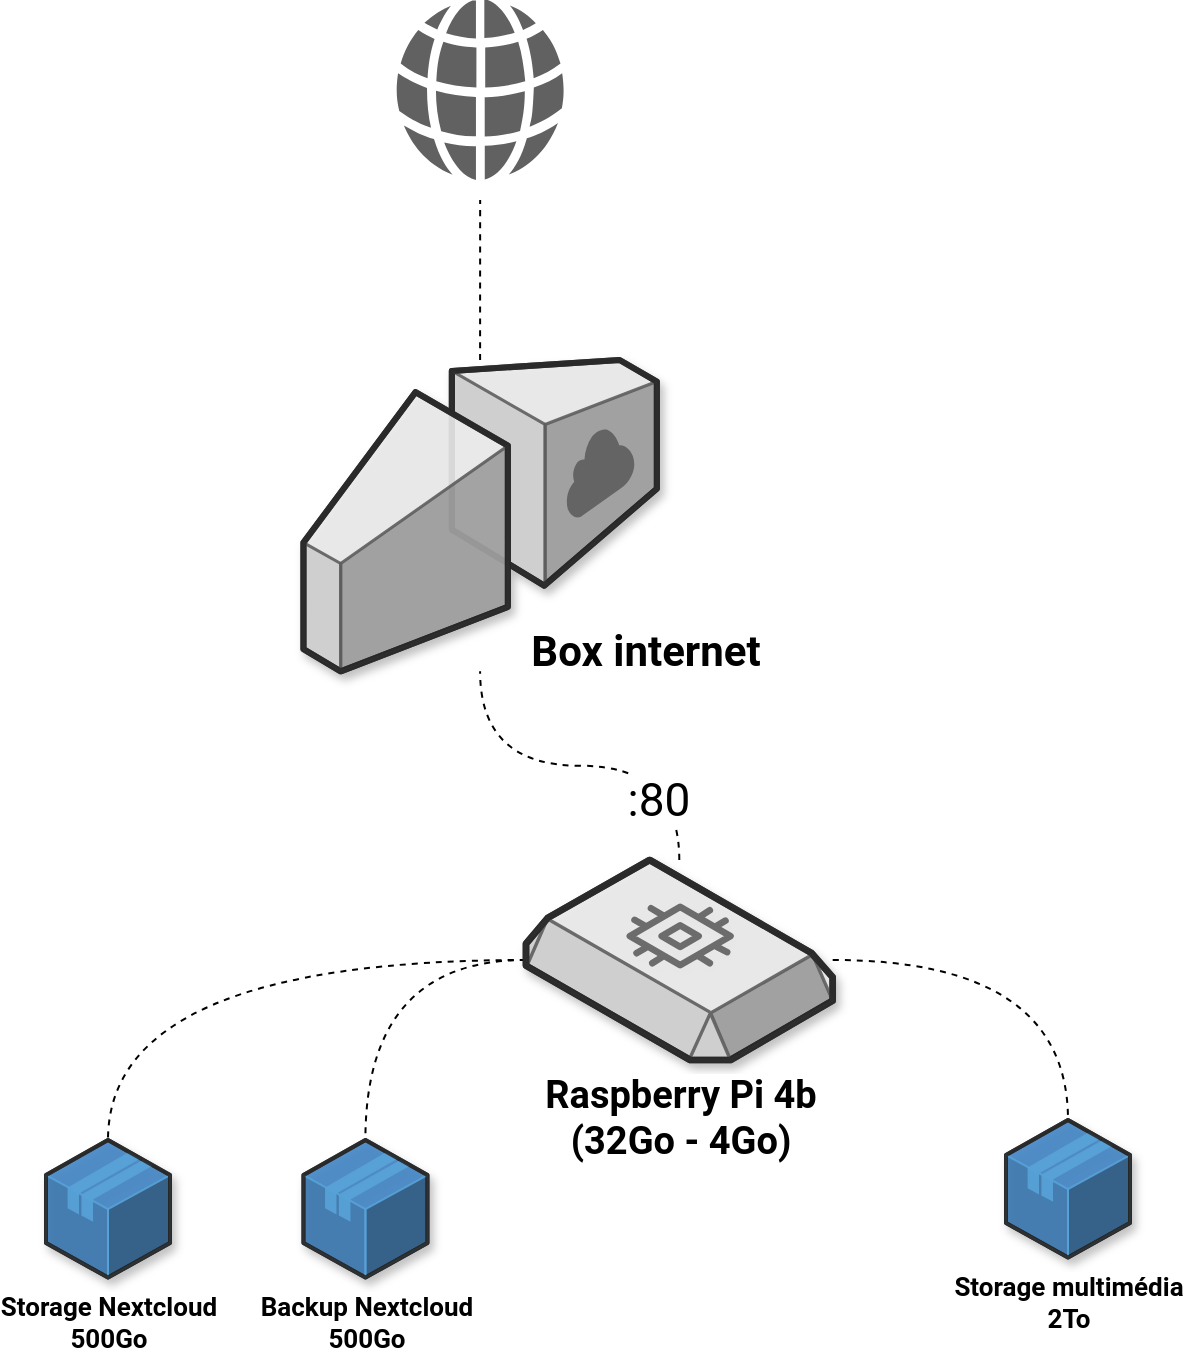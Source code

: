 <mxfile version="13.6.0" type="github" pages="4">
  <diagram id="dey2-_UVM89Uw2qqdMOH" name="Hardware">
    <mxGraphModel dx="1422" dy="936" grid="1" gridSize="10" guides="1" tooltips="1" connect="1" arrows="1" fold="1" page="1" pageScale="1" pageWidth="827" pageHeight="1169" math="0" shadow="0" extFonts="Roboto^https://fonts.googleapis.com/css?family=Roboto">
      <root>
        <mxCell id="Rhs4_uoNjugDsGz7mm6r-0" />
        <mxCell id="Rhs4_uoNjugDsGz7mm6r-1" parent="Rhs4_uoNjugDsGz7mm6r-0" />
        <mxCell id="Rhs4_uoNjugDsGz7mm6r-2" value="" style="pointerEvents=1;shadow=0;dashed=0;html=1;strokeColor=none;fillColor=#505050;labelPosition=center;verticalLabelPosition=bottom;verticalAlign=top;outlineConnect=0;align=center;shape=mxgraph.office.concepts.globe_internet;labelBackgroundColor=#ffffff;fontFamily=Garamond;fontSize=22;fontColor=#000000;opacity=90;" parent="Rhs4_uoNjugDsGz7mm6r-1" vertex="1">
          <mxGeometry x="324.87" width="84.43" height="90" as="geometry" />
        </mxCell>
        <mxCell id="Rhs4_uoNjugDsGz7mm6r-8" style="edgeStyle=orthogonalEdgeStyle;curved=1;rounded=0;orthogonalLoop=1;jettySize=auto;html=1;dashed=1;endArrow=none;endFill=0;fontFamily=Garamond;fontSize=22;fontColor=#000000;" parent="Rhs4_uoNjugDsGz7mm6r-1" source="Rhs4_uoNjugDsGz7mm6r-3" target="Rhs4_uoNjugDsGz7mm6r-6" edge="1">
          <mxGeometry relative="1" as="geometry" />
        </mxCell>
        <mxCell id="Rhs4_uoNjugDsGz7mm6r-9" style="edgeStyle=orthogonalEdgeStyle;curved=1;rounded=0;orthogonalLoop=1;jettySize=auto;html=1;dashed=1;endArrow=none;endFill=0;fontFamily=Garamond;fontSize=22;fontColor=#000000;" parent="Rhs4_uoNjugDsGz7mm6r-1" source="Rhs4_uoNjugDsGz7mm6r-3" target="Rhs4_uoNjugDsGz7mm6r-5" edge="1">
          <mxGeometry relative="1" as="geometry" />
        </mxCell>
        <mxCell id="-3U2eYCUA2ew7fMF2zdF-1" style="edgeStyle=orthogonalEdgeStyle;curved=1;rounded=0;orthogonalLoop=1;jettySize=auto;html=1;dashed=1;endArrow=none;endFill=0;fontFamily=Garamond;fontSize=22;fontColor=#000000;" parent="Rhs4_uoNjugDsGz7mm6r-1" source="Rhs4_uoNjugDsGz7mm6r-3" target="-3U2eYCUA2ew7fMF2zdF-0" edge="1">
          <mxGeometry relative="1" as="geometry" />
        </mxCell>
        <mxCell id="a15XGu0W07Xabe7JATBi-0" value=":80" style="edgeLabel;html=1;align=center;verticalAlign=middle;resizable=0;points=[];fontSize=23;fontFamily=Roboto;fontColor=#000000;" parent="-3U2eYCUA2ew7fMF2zdF-1" vertex="1" connectable="0">
          <mxGeometry x="-0.639" y="11" relative="1" as="geometry">
            <mxPoint x="-0.27" y="5" as="offset" />
          </mxGeometry>
        </mxCell>
        <mxCell id="muKkKXc7AgJIAD11_s4G-2" style="edgeStyle=orthogonalEdgeStyle;curved=1;rounded=0;orthogonalLoop=1;jettySize=auto;html=1;dashed=1;endArrow=none;endFill=0;fontFamily=Roboto;fontSize=13;fontColor=#000000;" parent="Rhs4_uoNjugDsGz7mm6r-1" source="Rhs4_uoNjugDsGz7mm6r-3" target="muKkKXc7AgJIAD11_s4G-0" edge="1">
          <mxGeometry relative="1" as="geometry" />
        </mxCell>
        <mxCell id="Rhs4_uoNjugDsGz7mm6r-3" value="&lt;div style=&quot;font-size: 19px;&quot;&gt;&lt;font style=&quot;font-size: 19px;&quot;&gt;Raspberry Pi 4b &lt;br style=&quot;font-size: 19px;&quot;&gt;&lt;/font&gt;&lt;/div&gt;&lt;div style=&quot;font-size: 19px;&quot;&gt;&lt;font style=&quot;font-size: 19px;&quot;&gt;(32Go - 4Go)&lt;/font&gt;&lt;/div&gt;" style="verticalLabelPosition=bottom;html=1;verticalAlign=top;strokeWidth=1;align=center;outlineConnect=0;dashed=0;outlineConnect=0;shape=mxgraph.aws3d.ebs2;fillColor=#ECECEC;strokeColor=#5E5E5E;aspect=fixed;shadow=1;labelBackgroundColor=#ffffff;fontFamily=Roboto;fontSize=19;fontColor=#000000;opacity=90;fontStyle=1" parent="Rhs4_uoNjugDsGz7mm6r-1" vertex="1">
          <mxGeometry x="390" y="430" width="153.34" height="100" as="geometry" />
        </mxCell>
        <mxCell id="Rhs4_uoNjugDsGz7mm6r-5" value="&lt;div style=&quot;font-size: 13px;&quot;&gt;Storage Nextcloud&lt;/div&gt;&lt;div style=&quot;font-size: 13px;&quot;&gt;500Go&lt;br style=&quot;font-size: 13px;&quot;&gt;&lt;/div&gt;" style="verticalLabelPosition=bottom;html=1;verticalAlign=top;strokeWidth=1;align=center;outlineConnect=0;dashed=0;outlineConnect=0;shape=mxgraph.aws3d.application;fillColor=#4286c5;strokeColor=#57A2D8;aspect=fixed;shadow=1;labelBackgroundColor=#ffffff;fontFamily=Roboto;fontSize=13;fontColor=#000000;opacity=90;fontStyle=1" parent="Rhs4_uoNjugDsGz7mm6r-1" vertex="1">
          <mxGeometry x="150" y="570" width="62" height="68.8" as="geometry" />
        </mxCell>
        <mxCell id="Rhs4_uoNjugDsGz7mm6r-6" value="&lt;div&gt;Storage multimédia &lt;br&gt;&lt;/div&gt;&lt;div&gt;2To&lt;/div&gt;" style="verticalLabelPosition=bottom;html=1;verticalAlign=top;strokeWidth=1;align=center;outlineConnect=0;dashed=0;outlineConnect=0;shape=mxgraph.aws3d.application;fillColor=#4286c5;strokeColor=#57A2D8;aspect=fixed;shadow=1;labelBackgroundColor=#ffffff;fontFamily=Roboto;fontSize=13;fontColor=#000000;opacity=90;fontStyle=1" parent="Rhs4_uoNjugDsGz7mm6r-1" vertex="1">
          <mxGeometry x="630" y="560" width="62" height="68.8" as="geometry" />
        </mxCell>
        <mxCell id="-3U2eYCUA2ew7fMF2zdF-2" style="edgeStyle=orthogonalEdgeStyle;curved=1;rounded=0;orthogonalLoop=1;jettySize=auto;html=1;dashed=1;endArrow=none;endFill=0;fontFamily=Garamond;fontSize=22;fontColor=#000000;" parent="Rhs4_uoNjugDsGz7mm6r-1" source="-3U2eYCUA2ew7fMF2zdF-0" edge="1">
          <mxGeometry relative="1" as="geometry">
            <mxPoint x="367.08" y="100" as="targetPoint" />
          </mxGeometry>
        </mxCell>
        <mxCell id="-3U2eYCUA2ew7fMF2zdF-0" value="" style="verticalLabelPosition=bottom;html=1;verticalAlign=top;strokeWidth=1;align=center;outlineConnect=0;dashed=0;outlineConnect=0;shape=mxgraph.aws3d.internetGateway;fillColor=#ECECEC;strokeColor=#5E5E5E;aspect=fixed;shadow=1;labelBackgroundColor=#ffffff;fontFamily=Garamond;fontSize=22;fontColor=#000000;opacity=90;" parent="Rhs4_uoNjugDsGz7mm6r-1" vertex="1">
          <mxGeometry x="278.73" y="180" width="176.7" height="155.65" as="geometry" />
        </mxCell>
        <mxCell id="1lJmdTvQkXoUhlLH_btx-0" value="&lt;font style=&quot;font-size: 21px&quot;&gt;&lt;b&gt;Box internet&lt;br&gt;&lt;/b&gt;&lt;/font&gt;" style="text;html=1;strokeColor=none;fillColor=none;align=center;verticalAlign=middle;whiteSpace=wrap;rounded=0;shadow=1;labelBackgroundColor=#ffffff;fontFamily=Roboto;fontSize=19;fontColor=#000000;opacity=90;" parent="Rhs4_uoNjugDsGz7mm6r-1" vertex="1">
          <mxGeometry x="390" y="315.65" width="120" height="20" as="geometry" />
        </mxCell>
        <mxCell id="muKkKXc7AgJIAD11_s4G-0" value="&lt;div style=&quot;font-size: 13px&quot;&gt;Backup Nextcloud&lt;br&gt;&lt;/div&gt;&lt;div style=&quot;font-size: 13px&quot;&gt;500Go&lt;br style=&quot;font-size: 13px&quot;&gt;&lt;/div&gt;" style="verticalLabelPosition=bottom;html=1;verticalAlign=top;strokeWidth=1;align=center;outlineConnect=0;dashed=0;outlineConnect=0;shape=mxgraph.aws3d.application;fillColor=#4286c5;strokeColor=#57A2D8;aspect=fixed;shadow=1;labelBackgroundColor=#ffffff;fontFamily=Roboto;fontSize=13;fontColor=#000000;opacity=90;fontStyle=1" parent="Rhs4_uoNjugDsGz7mm6r-1" vertex="1">
          <mxGeometry x="278.73" y="570" width="62" height="68.8" as="geometry" />
        </mxCell>
      </root>
    </mxGraphModel>
  </diagram>
  <diagram id="S9LHNPRBm1qsJoPzYEcS" name="Software">
    <mxGraphModel dx="2249" dy="936" grid="1" gridSize="10" guides="1" tooltips="1" connect="1" arrows="1" fold="1" page="1" pageScale="1" pageWidth="827" pageHeight="1169" math="0" shadow="0" extFonts="Roboto^https://fonts.googleapis.com/css?family=Roboto">
      <root>
        <mxCell id="5jvU46u17jYDR4MZLt9F-0" />
        <mxCell id="5jvU46u17jYDR4MZLt9F-1" parent="5jvU46u17jYDR4MZLt9F-0" />
        <mxCell id="3_Wbqj_5gp6mR6WRHqKk-25" style="edgeStyle=orthogonalEdgeStyle;curved=1;rounded=0;orthogonalLoop=1;jettySize=auto;html=1;dashed=1;endArrow=none;endFill=0;fontFamily=Garamond;fontSize=22;fontColor=#000000;" parent="5jvU46u17jYDR4MZLt9F-1" source="bRjVQh3te2Wh9cIUkogD-8" edge="1">
          <mxGeometry relative="1" as="geometry">
            <mxPoint x="352.17" y="170" as="targetPoint" />
          </mxGeometry>
        </mxCell>
        <mxCell id="bRjVQh3te2Wh9cIUkogD-8" value="" style="verticalLabelPosition=bottom;html=1;verticalAlign=top;strokeWidth=1;align=center;outlineConnect=0;dashed=0;outlineConnect=0;shape=mxgraph.aws3d.worker;fillColor=#ECECEC;strokeColor=#5E5E5E;aspect=fixed;" parent="5jvU46u17jYDR4MZLt9F-1" vertex="1">
          <mxGeometry x="285.57" y="270" width="133.2" height="90" as="geometry" />
        </mxCell>
        <mxCell id="bRjVQh3te2Wh9cIUkogD-23" value="" style="verticalLabelPosition=bottom;html=1;verticalAlign=top;strokeWidth=1;align=center;outlineConnect=0;dashed=0;outlineConnect=0;shape=mxgraph.aws3d.spot;aspect=fixed;fillColor=#FFFFFF;" parent="5jvU46u17jYDR4MZLt9F-1" vertex="1">
          <mxGeometry x="-126.0" y="540" width="539.08" height="313.01" as="geometry" />
        </mxCell>
        <mxCell id="diWJd8AKhdj01ChAPHTm-2" style="edgeStyle=orthogonalEdgeStyle;curved=1;rounded=0;orthogonalLoop=1;jettySize=auto;html=1;endArrow=none;endFill=0;" parent="5jvU46u17jYDR4MZLt9F-1" source="bRjVQh3te2Wh9cIUkogD-4" target="bRjVQh3te2Wh9cIUkogD-14" edge="1">
          <mxGeometry relative="1" as="geometry" />
        </mxCell>
        <mxCell id="diWJd8AKhdj01ChAPHTm-9" style="edgeStyle=orthogonalEdgeStyle;curved=1;rounded=0;orthogonalLoop=1;jettySize=auto;html=1;endArrow=none;endFill=0;fontFamily=Roboto;fontSize=24;fontColor=#FFFFFF;dashed=1;" parent="5jvU46u17jYDR4MZLt9F-1" source="bRjVQh3te2Wh9cIUkogD-4" target="bRjVQh3te2Wh9cIUkogD-8" edge="1">
          <mxGeometry relative="1" as="geometry" />
        </mxCell>
        <mxCell id="bRjVQh3te2Wh9cIUkogD-4" value="&lt;div&gt;Plex Server&lt;/div&gt;&lt;div&gt;plex.chinour.fr&lt;br&gt;&lt;/div&gt;" style="verticalLabelPosition=bottom;html=1;verticalAlign=top;strokeWidth=1;align=center;outlineConnect=0;dashed=0;outlineConnect=0;shape=mxgraph.aws3d.ami2;aspect=fixed;fillColor=#FF9900;strokeColor=#ffffff;fontColor=#FFFFFF;fontStyle=1" parent="5jvU46u17jYDR4MZLt9F-1" vertex="1">
          <mxGeometry x="132.54" y="600" width="74" height="50" as="geometry" />
        </mxCell>
        <mxCell id="diWJd8AKhdj01ChAPHTm-0" style="edgeStyle=orthogonalEdgeStyle;rounded=0;orthogonalLoop=1;jettySize=auto;html=1;endArrow=none;endFill=0;curved=1;" parent="5jvU46u17jYDR4MZLt9F-1" source="bRjVQh3te2Wh9cIUkogD-6" target="bRjVQh3te2Wh9cIUkogD-14" edge="1">
          <mxGeometry relative="1" as="geometry" />
        </mxCell>
        <mxCell id="diWJd8AKhdj01ChAPHTm-10" style="edgeStyle=orthogonalEdgeStyle;curved=1;rounded=0;orthogonalLoop=1;jettySize=auto;html=1;endArrow=none;endFill=0;fontFamily=Roboto;fontSize=24;fontColor=#FFFFFF;dashed=1;" parent="5jvU46u17jYDR4MZLt9F-1" source="bRjVQh3te2Wh9cIUkogD-6" target="bRjVQh3te2Wh9cIUkogD-8" edge="1">
          <mxGeometry relative="1" as="geometry" />
        </mxCell>
        <mxCell id="bRjVQh3te2Wh9cIUkogD-6" value="&lt;div&gt;Transmission&lt;/div&gt;&lt;div&gt;torrent.chinour.fr&lt;br&gt;&lt;/div&gt;" style="verticalLabelPosition=bottom;html=1;verticalAlign=top;strokeWidth=1;align=center;outlineConnect=0;dashed=0;outlineConnect=0;shape=mxgraph.aws3d.ami2;aspect=fixed;fillColor=#FF9900;strokeColor=#ffffff;fontColor=#FFFFFF;fontStyle=1" parent="5jvU46u17jYDR4MZLt9F-1" vertex="1">
          <mxGeometry x="206.54" y="671.51" width="74" height="50" as="geometry" />
        </mxCell>
        <mxCell id="bRjVQh3te2Wh9cIUkogD-14" value="&lt;div&gt;Storage 2To&lt;/div&gt;&lt;div&gt;/mediastorage&lt;br&gt;&lt;/div&gt;" style="verticalLabelPosition=bottom;html=1;verticalAlign=top;strokeWidth=1;align=center;outlineConnect=0;dashed=0;outlineConnect=0;shape=mxgraph.aws3d.application;fillColor=#4286c5;strokeColor=#57A2D8;aspect=fixed;fontColor=#FFFFFF;fontStyle=1" parent="5jvU46u17jYDR4MZLt9F-1" vertex="1">
          <mxGeometry x="60.54" y="690.0" width="62" height="68.8" as="geometry" />
        </mxCell>
        <mxCell id="bRjVQh3te2Wh9cIUkogD-24" value="" style="verticalLabelPosition=bottom;html=1;verticalAlign=top;strokeWidth=1;align=center;outlineConnect=0;dashed=0;outlineConnect=0;shape=mxgraph.aws3d.spot;aspect=fixed;fillColor=#FFFFFF;" parent="5jvU46u17jYDR4MZLt9F-1" vertex="1">
          <mxGeometry x="-220.0" y="280" width="456.9" height="265.29" as="geometry" />
        </mxCell>
        <mxCell id="3_Wbqj_5gp6mR6WRHqKk-17" style="edgeStyle=orthogonalEdgeStyle;curved=1;rounded=0;orthogonalLoop=1;jettySize=auto;html=1;endArrow=none;endFill=0;fontFamily=Garamond;fontSize=22;fontColor=#000000;" parent="5jvU46u17jYDR4MZLt9F-1" source="bRjVQh3te2Wh9cIUkogD-5" target="bRjVQh3te2Wh9cIUkogD-15" edge="1">
          <mxGeometry relative="1" as="geometry" />
        </mxCell>
        <mxCell id="3_Wbqj_5gp6mR6WRHqKk-24" style="edgeStyle=orthogonalEdgeStyle;curved=1;rounded=0;orthogonalLoop=1;jettySize=auto;html=1;endArrow=none;endFill=0;fontFamily=Garamond;fontSize=22;fontColor=#000000;dashed=1;" parent="5jvU46u17jYDR4MZLt9F-1" source="bRjVQh3te2Wh9cIUkogD-5" target="bRjVQh3te2Wh9cIUkogD-8" edge="1">
          <mxGeometry relative="1" as="geometry" />
        </mxCell>
        <mxCell id="bRjVQh3te2Wh9cIUkogD-5" value="&lt;div&gt;Nextcloud&lt;/div&gt;&lt;div&gt;cloud.chinour.fr&lt;br&gt;&lt;/div&gt;" style="verticalLabelPosition=bottom;html=1;verticalAlign=top;strokeWidth=1;align=center;outlineConnect=0;dashed=0;outlineConnect=0;shape=mxgraph.aws3d.ami2;aspect=fixed;fillColor=#FF9900;strokeColor=#ffffff;fontColor=#FFFFFF;fontFamily=Roboto;fontStyle=1" parent="5jvU46u17jYDR4MZLt9F-1" vertex="1">
          <mxGeometry x="54.54" y="360.0" width="74" height="50" as="geometry" />
        </mxCell>
        <mxCell id="bRjVQh3te2Wh9cIUkogD-15" value="&lt;div&gt;Storage 500Go&lt;/div&gt;&lt;div&gt;/cloud&lt;br&gt;&lt;/div&gt;" style="verticalLabelPosition=bottom;html=1;verticalAlign=top;strokeWidth=1;align=center;outlineConnect=0;dashed=0;outlineConnect=0;shape=mxgraph.aws3d.application;fillColor=#4286c5;strokeColor=#57A2D8;aspect=fixed;fontColor=#FFFFFF;fontStyle=1" parent="5jvU46u17jYDR4MZLt9F-1" vertex="1">
          <mxGeometry x="-57.31" y="395.39" width="49.21" height="54.61" as="geometry" />
        </mxCell>
        <mxCell id="bRjVQh3te2Wh9cIUkogD-70" value="&lt;font style=&quot;font-size: 28px;&quot;&gt;Traefik&lt;/font&gt;" style="text;html=1;strokeColor=none;fillColor=none;align=center;verticalAlign=middle;whiteSpace=wrap;rounded=0;fontStyle=1;fontFamily=Roboto;FType=g;fontSize=28;" parent="5jvU46u17jYDR4MZLt9F-1" vertex="1">
          <mxGeometry x="170" y="260" width="171.39" height="30" as="geometry" />
        </mxCell>
        <mxCell id="bRjVQh3te2Wh9cIUkogD-25" value="" style="verticalLabelPosition=bottom;html=1;verticalAlign=top;strokeWidth=1;align=center;outlineConnect=0;dashed=0;outlineConnect=0;shape=mxgraph.aws3d.spot;aspect=fixed;fillColor=#FFFFFF;" parent="5jvU46u17jYDR4MZLt9F-1" vertex="1">
          <mxGeometry x="414" y="490" width="528.86" height="307.09" as="geometry" />
        </mxCell>
        <mxCell id="diWJd8AKhdj01ChAPHTm-13" style="edgeStyle=orthogonalEdgeStyle;curved=1;rounded=0;orthogonalLoop=1;jettySize=auto;html=1;dashed=1;endArrow=none;endFill=0;fontFamily=Roboto;fontSize=28;fontColor=#FFFFFF;" parent="5jvU46u17jYDR4MZLt9F-1" source="bRjVQh3te2Wh9cIUkogD-42" target="bRjVQh3te2Wh9cIUkogD-8" edge="1">
          <mxGeometry relative="1" as="geometry" />
        </mxCell>
        <mxCell id="bRjVQh3te2Wh9cIUkogD-42" value="&lt;div&gt;Ellias&lt;/div&gt;&lt;div&gt;alias.chinour.fr&lt;br&gt;&lt;/div&gt;" style="verticalLabelPosition=bottom;html=1;verticalAlign=top;strokeWidth=1;align=center;outlineConnect=0;dashed=0;outlineConnect=0;shape=mxgraph.aws3d.ami2;aspect=fixed;fillColor=#FF9900;strokeColor=#ffffff;fontStyle=1;fontColor=#FFFFFF;" parent="5jvU46u17jYDR4MZLt9F-1" vertex="1">
          <mxGeometry x="641.43" y="680.22" width="74" height="50" as="geometry" />
        </mxCell>
        <mxCell id="diWJd8AKhdj01ChAPHTm-14" style="edgeStyle=orthogonalEdgeStyle;curved=1;rounded=0;orthogonalLoop=1;jettySize=auto;html=1;dashed=1;endArrow=none;endFill=0;fontFamily=Roboto;fontSize=28;fontColor=#FFFFFF;" parent="5jvU46u17jYDR4MZLt9F-1" source="bRjVQh3te2Wh9cIUkogD-43" target="bRjVQh3te2Wh9cIUkogD-8" edge="1">
          <mxGeometry relative="1" as="geometry" />
        </mxCell>
        <mxCell id="bRjVQh3te2Wh9cIUkogD-43" value="&lt;div&gt;Sandbox&lt;/div&gt;&lt;div&gt;chinour.dev/[projet]&lt;br&gt;&lt;/div&gt;" style="verticalLabelPosition=bottom;html=1;verticalAlign=top;strokeWidth=1;align=center;outlineConnect=0;dashed=0;outlineConnect=0;shape=mxgraph.aws3d.ami2;aspect=fixed;fillColor=#FF9900;strokeColor=#ffffff;fontStyle=1;fontColor=#FFFFFF;" parent="5jvU46u17jYDR4MZLt9F-1" vertex="1">
          <mxGeometry x="551.43" y="587.09" width="74" height="50" as="geometry" />
        </mxCell>
        <mxCell id="diWJd8AKhdj01ChAPHTm-18" value="" style="group" parent="5jvU46u17jYDR4MZLt9F-1" vertex="1" connectable="0">
          <mxGeometry x="480" y="260.91" width="378.33" height="168.63" as="geometry" />
        </mxCell>
        <mxCell id="bRjVQh3te2Wh9cIUkogD-84" value="&lt;div&gt;Chaque application tourne dans son propre environnement dockerisé&lt;/div&gt;&lt;div&gt;&lt;br&gt;&lt;/div&gt;" style="rounded=1;strokeWidth=2;fillWeight=4;hachureGap=8;hachureAngle=45;sketch=1;fontSize=16;fontStyle=1;whiteSpace=wrap;html=1;fontFamily=Roboto;labelBackgroundColor=none;fillColor=#E6E6E6;verticalAlign=bottom;" parent="diWJd8AKhdj01ChAPHTm-18" vertex="1">
          <mxGeometry width="378.33" height="168.63" as="geometry" />
        </mxCell>
        <mxCell id="diWJd8AKhdj01ChAPHTm-17" value="" style="aspect=fixed;html=1;points=[];align=center;image;fontSize=12;image=img/lib/mscae/Docker.svg;labelBackgroundColor=none;fillColor=#E6E6E6;" parent="diWJd8AKhdj01ChAPHTm-18" vertex="1">
          <mxGeometry x="137.33" y="7.49" width="103.67" height="85.01" as="geometry" />
        </mxCell>
        <mxCell id="diWJd8AKhdj01ChAPHTm-22" value="And more..." style="verticalLabelPosition=bottom;html=1;verticalAlign=top;strokeWidth=1;align=center;outlineConnect=0;dashed=0;outlineConnect=0;shape=mxgraph.aws3d.ami2;aspect=fixed;fillColor=#FF9900;strokeColor=#ffffff;fontStyle=1;fontColor=#FFFFFF;" parent="5jvU46u17jYDR4MZLt9F-1" vertex="1">
          <mxGeometry x="694" y="587.09" width="74" height="50" as="geometry" />
        </mxCell>
        <mxCell id="3_Wbqj_5gp6mR6WRHqKk-11" value="" style="group" parent="5jvU46u17jYDR4MZLt9F-1" vertex="1" connectable="0">
          <mxGeometry x="-57.306" y="549.785" width="205.912" height="130.431" as="geometry" />
        </mxCell>
        <mxCell id="bRjVQh3te2Wh9cIUkogD-72" value="Media Center" style="text;html=1;strokeColor=none;fillColor=none;align=center;verticalAlign=middle;whiteSpace=wrap;rounded=0;fontStyle=1;fontFamily=Roboto;FType=g;fontSize=24;fontColor=#FFFFFF;rotation=-30;" parent="3_Wbqj_5gp6mR6WRHqKk-11" vertex="1">
          <mxGeometry x="-10.154" y="55.215" width="226.22" height="20" as="geometry" />
        </mxCell>
        <mxCell id="3_Wbqj_5gp6mR6WRHqKk-4" value="" style="aspect=fixed;pointerEvents=1;shadow=0;dashed=0;html=1;strokeColor=none;labelPosition=center;verticalLabelPosition=bottom;verticalAlign=top;align=center;shape=mxgraph.mscae.general.video;labelBackgroundColor=none;fontFamily=Garamond;fontSize=22;fontColor=#000000;rotation=-30;fillColor=#FFFFFF;" parent="3_Wbqj_5gp6mR6WRHqKk-11" vertex="1">
          <mxGeometry x="14.756" y="101.305" width="19.4" height="19.8" as="geometry" />
        </mxCell>
        <mxCell id="3_Wbqj_5gp6mR6WRHqKk-12" value="" style="group" parent="5jvU46u17jYDR4MZLt9F-1" vertex="1" connectable="0">
          <mxGeometry x="-172.856" y="280.005" width="205.912" height="130.431" as="geometry" />
        </mxCell>
        <mxCell id="3_Wbqj_5gp6mR6WRHqKk-16" value="" style="group" parent="3_Wbqj_5gp6mR6WRHqKk-12" vertex="1" connectable="0">
          <mxGeometry x="-1.421e-14" width="205.912" height="130.431" as="geometry" />
        </mxCell>
        <mxCell id="3_Wbqj_5gp6mR6WRHqKk-13" value="Cloud" style="text;html=1;strokeColor=none;fillColor=none;align=center;verticalAlign=middle;whiteSpace=wrap;rounded=0;fontStyle=1;fontFamily=Roboto;FType=g;fontSize=24;fontColor=#FFFFFF;rotation=-30;" parent="3_Wbqj_5gp6mR6WRHqKk-16" vertex="1">
          <mxGeometry x="-10.154" y="55.215" width="226.22" height="20" as="geometry" />
        </mxCell>
        <mxCell id="3_Wbqj_5gp6mR6WRHqKk-15" value="" style="aspect=fixed;pointerEvents=1;shadow=0;dashed=0;html=1;strokeColor=none;labelPosition=center;verticalLabelPosition=bottom;verticalAlign=top;align=center;shape=mxgraph.azure.cloud;labelBackgroundColor=none;fontFamily=Garamond;fontSize=22;fontColor=#000000;opacity=90;rotation=-30;fillColor=#FFFFFF;" parent="3_Wbqj_5gp6mR6WRHqKk-16" vertex="1">
          <mxGeometry x="45.996" y="80.585" width="30" height="19.2" as="geometry" />
        </mxCell>
        <mxCell id="3_Wbqj_5gp6mR6WRHqKk-21" value="" style="group" parent="5jvU46u17jYDR4MZLt9F-1" vertex="1" connectable="0">
          <mxGeometry x="686.414" y="506.655" width="205.912" height="130.431" as="geometry" />
        </mxCell>
        <mxCell id="diWJd8AKhdj01ChAPHTm-16" value="Applications" style="text;html=1;strokeColor=none;fillColor=none;align=center;verticalAlign=middle;whiteSpace=wrap;rounded=0;fontStyle=1;fontFamily=Roboto;FType=g;fontSize=24;fontColor=#FFFFFF;rotation=30;" parent="3_Wbqj_5gp6mR6WRHqKk-21" vertex="1">
          <mxGeometry x="-10.154" y="55.215" width="226.22" height="20" as="geometry" />
        </mxCell>
        <mxCell id="3_Wbqj_5gp6mR6WRHqKk-20" value="" style="aspect=fixed;pointerEvents=1;shadow=0;dashed=0;html=1;strokeColor=none;labelPosition=center;verticalLabelPosition=bottom;verticalAlign=top;align=center;shape=mxgraph.mscae.enterprise.app_generic;labelBackgroundColor=none;fontFamily=Garamond;fontSize=22;fontColor=#000000;opacity=90;rotation=30;fillColor=#FFFFFF;" parent="3_Wbqj_5gp6mR6WRHqKk-21" vertex="1">
          <mxGeometry x="9" y="8" width="30" height="23.4" as="geometry" />
        </mxCell>
        <mxCell id="3_Wbqj_5gp6mR6WRHqKk-26" value=":80" style="text;html=1;align=center;verticalAlign=middle;resizable=0;points=[];autosize=1;fontSize=22;fontFamily=Garamond;fontColor=#000000;labelBackgroundColor=#ffffff;" parent="5jvU46u17jYDR4MZLt9F-1" vertex="1">
          <mxGeometry x="327.17" y="205.98" width="50" height="30" as="geometry" />
        </mxCell>
        <mxCell id="3_Wbqj_5gp6mR6WRHqKk-27" value="" style="pointerEvents=1;shadow=0;dashed=0;html=1;strokeColor=none;fillColor=#505050;labelPosition=center;verticalLabelPosition=bottom;verticalAlign=top;outlineConnect=0;align=center;shape=mxgraph.office.concepts.globe_internet;labelBackgroundColor=#ffffff;fontFamily=Garamond;fontSize=22;fontColor=#000000;opacity=90;" parent="5jvU46u17jYDR4MZLt9F-1" vertex="1">
          <mxGeometry x="309.95" y="70" width="84.43" height="90" as="geometry" />
        </mxCell>
      </root>
    </mxGraphModel>
  </diagram>
  <diagram id="29A75E-vHud8_DeC_cHA" name="Storage">
    <mxGraphModel dx="1422" dy="936" grid="1" gridSize="10" guides="1" tooltips="1" connect="1" arrows="1" fold="1" page="1" pageScale="1" pageWidth="827" pageHeight="1169" math="0" shadow="0">
      <root>
        <mxCell id="fNHqkD8roJVdE6ToBNQt-0" />
        <mxCell id="fNHqkD8roJVdE6ToBNQt-1" parent="fNHqkD8roJVdE6ToBNQt-0" />
        <mxCell id="fNHqkD8roJVdE6ToBNQt-9" style="edgeStyle=orthogonalEdgeStyle;curved=1;rounded=0;orthogonalLoop=1;jettySize=auto;html=1;dashed=1;endArrow=none;endFill=0;fontFamily=Roboto;fontSize=23;fontColor=#000000;" parent="fNHqkD8roJVdE6ToBNQt-1" source="fNHqkD8roJVdE6ToBNQt-2" target="fNHqkD8roJVdE6ToBNQt-5" edge="1">
          <mxGeometry relative="1" as="geometry" />
        </mxCell>
        <mxCell id="fNHqkD8roJVdE6ToBNQt-11" style="edgeStyle=orthogonalEdgeStyle;curved=1;rounded=0;orthogonalLoop=1;jettySize=auto;html=1;dashed=1;endArrow=none;endFill=0;fontFamily=Roboto;fontSize=23;fontColor=#000000;" parent="fNHqkD8roJVdE6ToBNQt-1" source="fNHqkD8roJVdE6ToBNQt-2" target="fNHqkD8roJVdE6ToBNQt-7" edge="1">
          <mxGeometry relative="1" as="geometry" />
        </mxCell>
        <mxCell id="fNHqkD8roJVdE6ToBNQt-2" value="&lt;div style=&quot;font-size: 20px;&quot;&gt;Internal storage&lt;/div&gt;&lt;div style=&quot;font-size: 20px;&quot;&gt;32Go&lt;br style=&quot;font-size: 20px;&quot;&gt;&lt;/div&gt;" style="verticalLabelPosition=bottom;html=1;verticalAlign=top;strokeWidth=1;align=center;outlineConnect=0;dashed=0;outlineConnect=0;shape=mxgraph.aws3d.application;fillColor=#4286c5;strokeColor=#57A2D8;aspect=fixed;shadow=1;labelBackgroundColor=#ffffff;fontFamily=Roboto;fontSize=20;fontColor=#000000;opacity=90;" parent="fNHqkD8roJVdE6ToBNQt-1" vertex="1">
          <mxGeometry x="160" y="250" width="62" height="68.8" as="geometry" />
        </mxCell>
        <mxCell id="fNHqkD8roJVdE6ToBNQt-8" style="edgeStyle=orthogonalEdgeStyle;curved=1;rounded=0;orthogonalLoop=1;jettySize=auto;html=1;dashed=1;endArrow=none;endFill=0;fontFamily=Roboto;fontSize=23;fontColor=#000000;" parent="fNHqkD8roJVdE6ToBNQt-1" source="fNHqkD8roJVdE6ToBNQt-4" target="fNHqkD8roJVdE6ToBNQt-2" edge="1">
          <mxGeometry relative="1" as="geometry" />
        </mxCell>
        <mxCell id="fNHqkD8roJVdE6ToBNQt-17" style="edgeStyle=orthogonalEdgeStyle;curved=1;rounded=0;orthogonalLoop=1;jettySize=auto;html=1;dashed=1;endArrow=none;endFill=0;fontFamily=Roboto;fontSize=23;fontColor=#000000;" parent="fNHqkD8roJVdE6ToBNQt-1" source="fNHqkD8roJVdE6ToBNQt-4" target="fNHqkD8roJVdE6ToBNQt-16" edge="1">
          <mxGeometry relative="1" as="geometry" />
        </mxCell>
        <mxCell id="ZnOtC6dD8n6xgyg9IzbI-5" style="edgeStyle=orthogonalEdgeStyle;curved=1;rounded=0;orthogonalLoop=1;jettySize=auto;html=1;dashed=1;endArrow=none;endFill=0;fontFamily=Roboto;fontSize=20;fontColor=#000000;" parent="fNHqkD8roJVdE6ToBNQt-1" source="fNHqkD8roJVdE6ToBNQt-4" target="ZnOtC6dD8n6xgyg9IzbI-2" edge="1">
          <mxGeometry relative="1" as="geometry" />
        </mxCell>
        <mxCell id="fNHqkD8roJVdE6ToBNQt-4" value="" style="verticalLabelPosition=bottom;html=1;verticalAlign=top;strokeWidth=1;align=center;outlineConnect=0;dashed=0;outlineConnect=0;shape=mxgraph.aws3d.ebs2;fillColor=#ECECEC;strokeColor=#5E5E5E;aspect=fixed;shadow=1;labelBackgroundColor=#ffffff;fontFamily=Roboto;fontSize=23;fontColor=#000000;opacity=90;" parent="fNHqkD8roJVdE6ToBNQt-1" vertex="1">
          <mxGeometry x="390" y="90" width="168.67" height="110" as="geometry" />
        </mxCell>
        <mxCell id="fNHqkD8roJVdE6ToBNQt-5" value="&lt;div style=&quot;font-size: 13px;&quot;&gt;/&lt;/div&gt;&lt;div style=&quot;font-size: 13px;&quot;&gt;22Go&lt;br style=&quot;font-size: 13px;&quot;&gt;&lt;/div&gt;" style="verticalLabelPosition=bottom;html=1;verticalAlign=top;strokeWidth=1;align=center;outlineConnect=0;dashed=0;outlineConnect=0;shape=mxgraph.aws3d.application2;fillColor=#86E83A;strokeColor=#B0F373;aspect=fixed;shadow=1;labelBackgroundColor=#ffffff;fontFamily=Roboto;fontSize=13;fontColor=#000000;opacity=90;" parent="fNHqkD8roJVdE6ToBNQt-1" vertex="1">
          <mxGeometry x="60" y="440" width="62" height="53" as="geometry" />
        </mxCell>
        <mxCell id="fNHqkD8roJVdE6ToBNQt-7" value="&lt;div style=&quot;font-size: 13px;&quot;&gt;/applications&lt;/div&gt;&lt;div style=&quot;font-size: 13px;&quot;&gt;10Go&lt;br style=&quot;font-size: 13px;&quot;&gt;&lt;/div&gt;" style="verticalLabelPosition=bottom;html=1;verticalAlign=top;strokeWidth=1;align=center;outlineConnect=0;dashed=0;outlineConnect=0;shape=mxgraph.aws3d.application2;fillColor=#86E83A;strokeColor=#B0F373;aspect=fixed;shadow=1;labelBackgroundColor=#ffffff;fontFamily=Roboto;fontSize=13;fontColor=#000000;opacity=90;" parent="fNHqkD8roJVdE6ToBNQt-1" vertex="1">
          <mxGeometry x="260" y="440" width="62" height="53" as="geometry" />
        </mxCell>
        <mxCell id="fNHqkD8roJVdE6ToBNQt-13" style="edgeStyle=orthogonalEdgeStyle;curved=1;rounded=0;orthogonalLoop=1;jettySize=auto;html=1;dashed=1;endArrow=none;endFill=0;fontFamily=Roboto;fontSize=23;fontColor=#000000;" parent="fNHqkD8roJVdE6ToBNQt-1" source="fNHqkD8roJVdE6ToBNQt-12" target="fNHqkD8roJVdE6ToBNQt-4" edge="1">
          <mxGeometry relative="1" as="geometry" />
        </mxCell>
        <mxCell id="fNHqkD8roJVdE6ToBNQt-15" style="edgeStyle=orthogonalEdgeStyle;curved=1;rounded=0;orthogonalLoop=1;jettySize=auto;html=1;dashed=1;endArrow=none;endFill=0;fontFamily=Roboto;fontSize=23;fontColor=#000000;" parent="fNHqkD8roJVdE6ToBNQt-1" source="fNHqkD8roJVdE6ToBNQt-12" target="fNHqkD8roJVdE6ToBNQt-14" edge="1">
          <mxGeometry relative="1" as="geometry" />
        </mxCell>
        <mxCell id="fNHqkD8roJVdE6ToBNQt-12" value="&lt;div style=&quot;font-size: 20px&quot;&gt;Media Storage&lt;/div&gt;2To" style="verticalLabelPosition=bottom;html=1;verticalAlign=top;strokeWidth=1;align=center;outlineConnect=0;dashed=0;outlineConnect=0;shape=mxgraph.aws3d.application;fillColor=#4286c5;strokeColor=#57A2D8;aspect=fixed;shadow=1;labelBackgroundColor=#ffffff;fontFamily=Roboto;fontSize=20;fontColor=#000000;opacity=90;" parent="fNHqkD8roJVdE6ToBNQt-1" vertex="1">
          <mxGeometry x="443.34" y="250" width="62" height="68.8" as="geometry" />
        </mxCell>
        <mxCell id="fNHqkD8roJVdE6ToBNQt-14" value="&lt;div style=&quot;font-size: 13px;&quot;&gt;/mediastorage&lt;/div&gt;&lt;div style=&quot;font-size: 13px;&quot;&gt;2To&lt;br style=&quot;font-size: 13px;&quot;&gt;&lt;/div&gt;" style="verticalLabelPosition=bottom;html=1;verticalAlign=top;strokeWidth=1;align=center;outlineConnect=0;dashed=0;outlineConnect=0;shape=mxgraph.aws3d.application2;fillColor=#86E83A;strokeColor=#B0F373;aspect=fixed;shadow=1;labelBackgroundColor=#ffffff;fontFamily=Roboto;fontSize=13;fontColor=#000000;opacity=90;" parent="fNHqkD8roJVdE6ToBNQt-1" vertex="1">
          <mxGeometry x="443.34" y="440" width="62" height="53" as="geometry" />
        </mxCell>
        <mxCell id="ZnOtC6dD8n6xgyg9IzbI-1" style="edgeStyle=orthogonalEdgeStyle;curved=1;rounded=0;orthogonalLoop=1;jettySize=auto;html=1;dashed=1;endArrow=none;endFill=0;fontFamily=Roboto;fontSize=13;fontColor=#000000;" parent="fNHqkD8roJVdE6ToBNQt-1" source="fNHqkD8roJVdE6ToBNQt-16" target="ZnOtC6dD8n6xgyg9IzbI-0" edge="1">
          <mxGeometry relative="1" as="geometry" />
        </mxCell>
        <mxCell id="in0z_yOwO505gRJk_PaX-2" value="" style="edgeStyle=orthogonalEdgeStyle;curved=1;rounded=0;orthogonalLoop=1;jettySize=auto;html=1;dashed=1;endArrow=none;endFill=0;fontFamily=Roboto;fontSize=12;fontColor=#000000;" parent="fNHqkD8roJVdE6ToBNQt-1" edge="1">
          <mxGeometry x="0.204" relative="1" as="geometry">
            <mxPoint x="731" y="284.4" as="sourcePoint" />
            <mxPoint x="829" y="284.4" as="targetPoint" />
            <Array as="points">
              <mxPoint x="790" y="284" />
              <mxPoint x="790" y="284" />
            </Array>
            <mxPoint as="offset" />
          </mxGeometry>
        </mxCell>
        <mxCell id="fNHqkD8roJVdE6ToBNQt-16" value="&lt;div style=&quot;font-size: 20px;&quot;&gt;Cloud Storage&lt;/div&gt;&lt;div style=&quot;font-size: 20px;&quot;&gt;500Go&lt;br style=&quot;font-size: 20px;&quot;&gt;&lt;/div&gt;" style="verticalLabelPosition=bottom;html=1;verticalAlign=top;strokeWidth=1;align=center;outlineConnect=0;dashed=0;outlineConnect=0;shape=mxgraph.aws3d.application;fillColor=#4286c5;strokeColor=#57A2D8;aspect=fixed;shadow=1;labelBackgroundColor=#ffffff;fontFamily=Roboto;fontSize=20;fontColor=#000000;opacity=90;" parent="fNHqkD8roJVdE6ToBNQt-1" vertex="1">
          <mxGeometry x="670" y="250" width="62" height="68.8" as="geometry" />
        </mxCell>
        <mxCell id="ZnOtC6dD8n6xgyg9IzbI-0" value="&lt;div style=&quot;font-size: 13px&quot;&gt;/cloud&lt;/div&gt;&lt;div style=&quot;font-size: 13px&quot;&gt;500Go&lt;br style=&quot;font-size: 13px&quot;&gt;&lt;/div&gt;" style="verticalLabelPosition=bottom;html=1;verticalAlign=top;strokeWidth=1;align=center;outlineConnect=0;dashed=0;outlineConnect=0;shape=mxgraph.aws3d.application2;fillColor=#86E83A;strokeColor=#B0F373;aspect=fixed;shadow=1;labelBackgroundColor=#ffffff;fontFamily=Roboto;fontSize=13;fontColor=#000000;opacity=90;" parent="fNHqkD8roJVdE6ToBNQt-1" vertex="1">
          <mxGeometry x="670" y="440" width="62" height="53" as="geometry" />
        </mxCell>
        <mxCell id="in0z_yOwO505gRJk_PaX-1" style="edgeStyle=orthogonalEdgeStyle;curved=1;rounded=0;orthogonalLoop=1;jettySize=auto;html=1;dashed=1;endArrow=none;endFill=0;fontFamily=Roboto;fontSize=24;fontColor=#000000;" parent="fNHqkD8roJVdE6ToBNQt-1" source="ZnOtC6dD8n6xgyg9IzbI-2" target="in0z_yOwO505gRJk_PaX-0" edge="1">
          <mxGeometry relative="1" as="geometry" />
        </mxCell>
        <mxCell id="ZnOtC6dD8n6xgyg9IzbI-2" value="&lt;div style=&quot;font-size: 20px;&quot;&gt;Cloud Replica&lt;/div&gt;&lt;div style=&quot;font-size: 20px;&quot;&gt;500Go&lt;br style=&quot;font-size: 20px;&quot;&gt;&lt;/div&gt;" style="verticalLabelPosition=bottom;html=1;verticalAlign=top;strokeWidth=1;align=center;outlineConnect=0;dashed=0;outlineConnect=0;shape=mxgraph.aws3d.application;fillColor=#4286c5;strokeColor=#57A2D8;aspect=fixed;shadow=1;labelBackgroundColor=#ffffff;fontFamily=Roboto;fontSize=20;fontColor=#000000;opacity=90;" parent="fNHqkD8roJVdE6ToBNQt-1" vertex="1">
          <mxGeometry x="830" y="250" width="62" height="68.8" as="geometry" />
        </mxCell>
        <mxCell id="ZnOtC6dD8n6xgyg9IzbI-6" value="Raspberry Pi 4b" style="text;html=1;strokeColor=none;fillColor=none;align=center;verticalAlign=middle;whiteSpace=wrap;rounded=0;shadow=1;labelBackgroundColor=#ffffff;fontFamily=Roboto;fontSize=24;fontColor=#000000;opacity=90;fontStyle=1" parent="fNHqkD8roJVdE6ToBNQt-1" vertex="1">
          <mxGeometry x="510" y="90" width="196.66" height="20" as="geometry" />
        </mxCell>
        <mxCell id="in0z_yOwO505gRJk_PaX-0" value="&lt;div style=&quot;font-size: 13px&quot;&gt;/backup&lt;/div&gt;&lt;div style=&quot;font-size: 13px&quot;&gt;500Go&lt;br style=&quot;font-size: 13px&quot;&gt;&lt;/div&gt;" style="verticalLabelPosition=bottom;html=1;verticalAlign=top;strokeWidth=1;align=center;outlineConnect=0;dashed=0;outlineConnect=0;shape=mxgraph.aws3d.application2;fillColor=#86E83A;strokeColor=#B0F373;aspect=fixed;shadow=1;labelBackgroundColor=#ffffff;fontFamily=Roboto;fontSize=13;fontColor=#000000;opacity=90;" parent="fNHqkD8roJVdE6ToBNQt-1" vertex="1">
          <mxGeometry x="830" y="440" width="62" height="53" as="geometry" />
        </mxCell>
        <mxCell id="in0z_yOwO505gRJk_PaX-3" value="RSync" style="pointerEvents=1;shadow=0;dashed=0;html=1;strokeColor=none;labelPosition=center;verticalLabelPosition=bottom;verticalAlign=top;align=center;fillColor=#505050;shape=mxgraph.mscae.intune.update;labelBackgroundColor=#ffffff;fontFamily=Roboto;fontSize=12;fontColor=#000000;opacity=90;" parent="fNHqkD8roJVdE6ToBNQt-1" vertex="1">
          <mxGeometry x="767" y="250" width="30" height="30" as="geometry" />
        </mxCell>
      </root>
    </mxGraphModel>
  </diagram>
  <diagram id="O7zFDTXJFBvXXdTgzJW9" name="Nextcloud">
    <mxGraphModel dx="1422" dy="936" grid="1" gridSize="10" guides="1" tooltips="1" connect="1" arrows="1" fold="1" page="1" pageScale="1" pageWidth="827" pageHeight="1169" math="0" shadow="0">
      <root>
        <mxCell id="6B3kbKo4kwTgMAzvlCk2-0" />
        <mxCell id="6B3kbKo4kwTgMAzvlCk2-1" parent="6B3kbKo4kwTgMAzvlCk2-0" />
      </root>
    </mxGraphModel>
  </diagram>
</mxfile>
